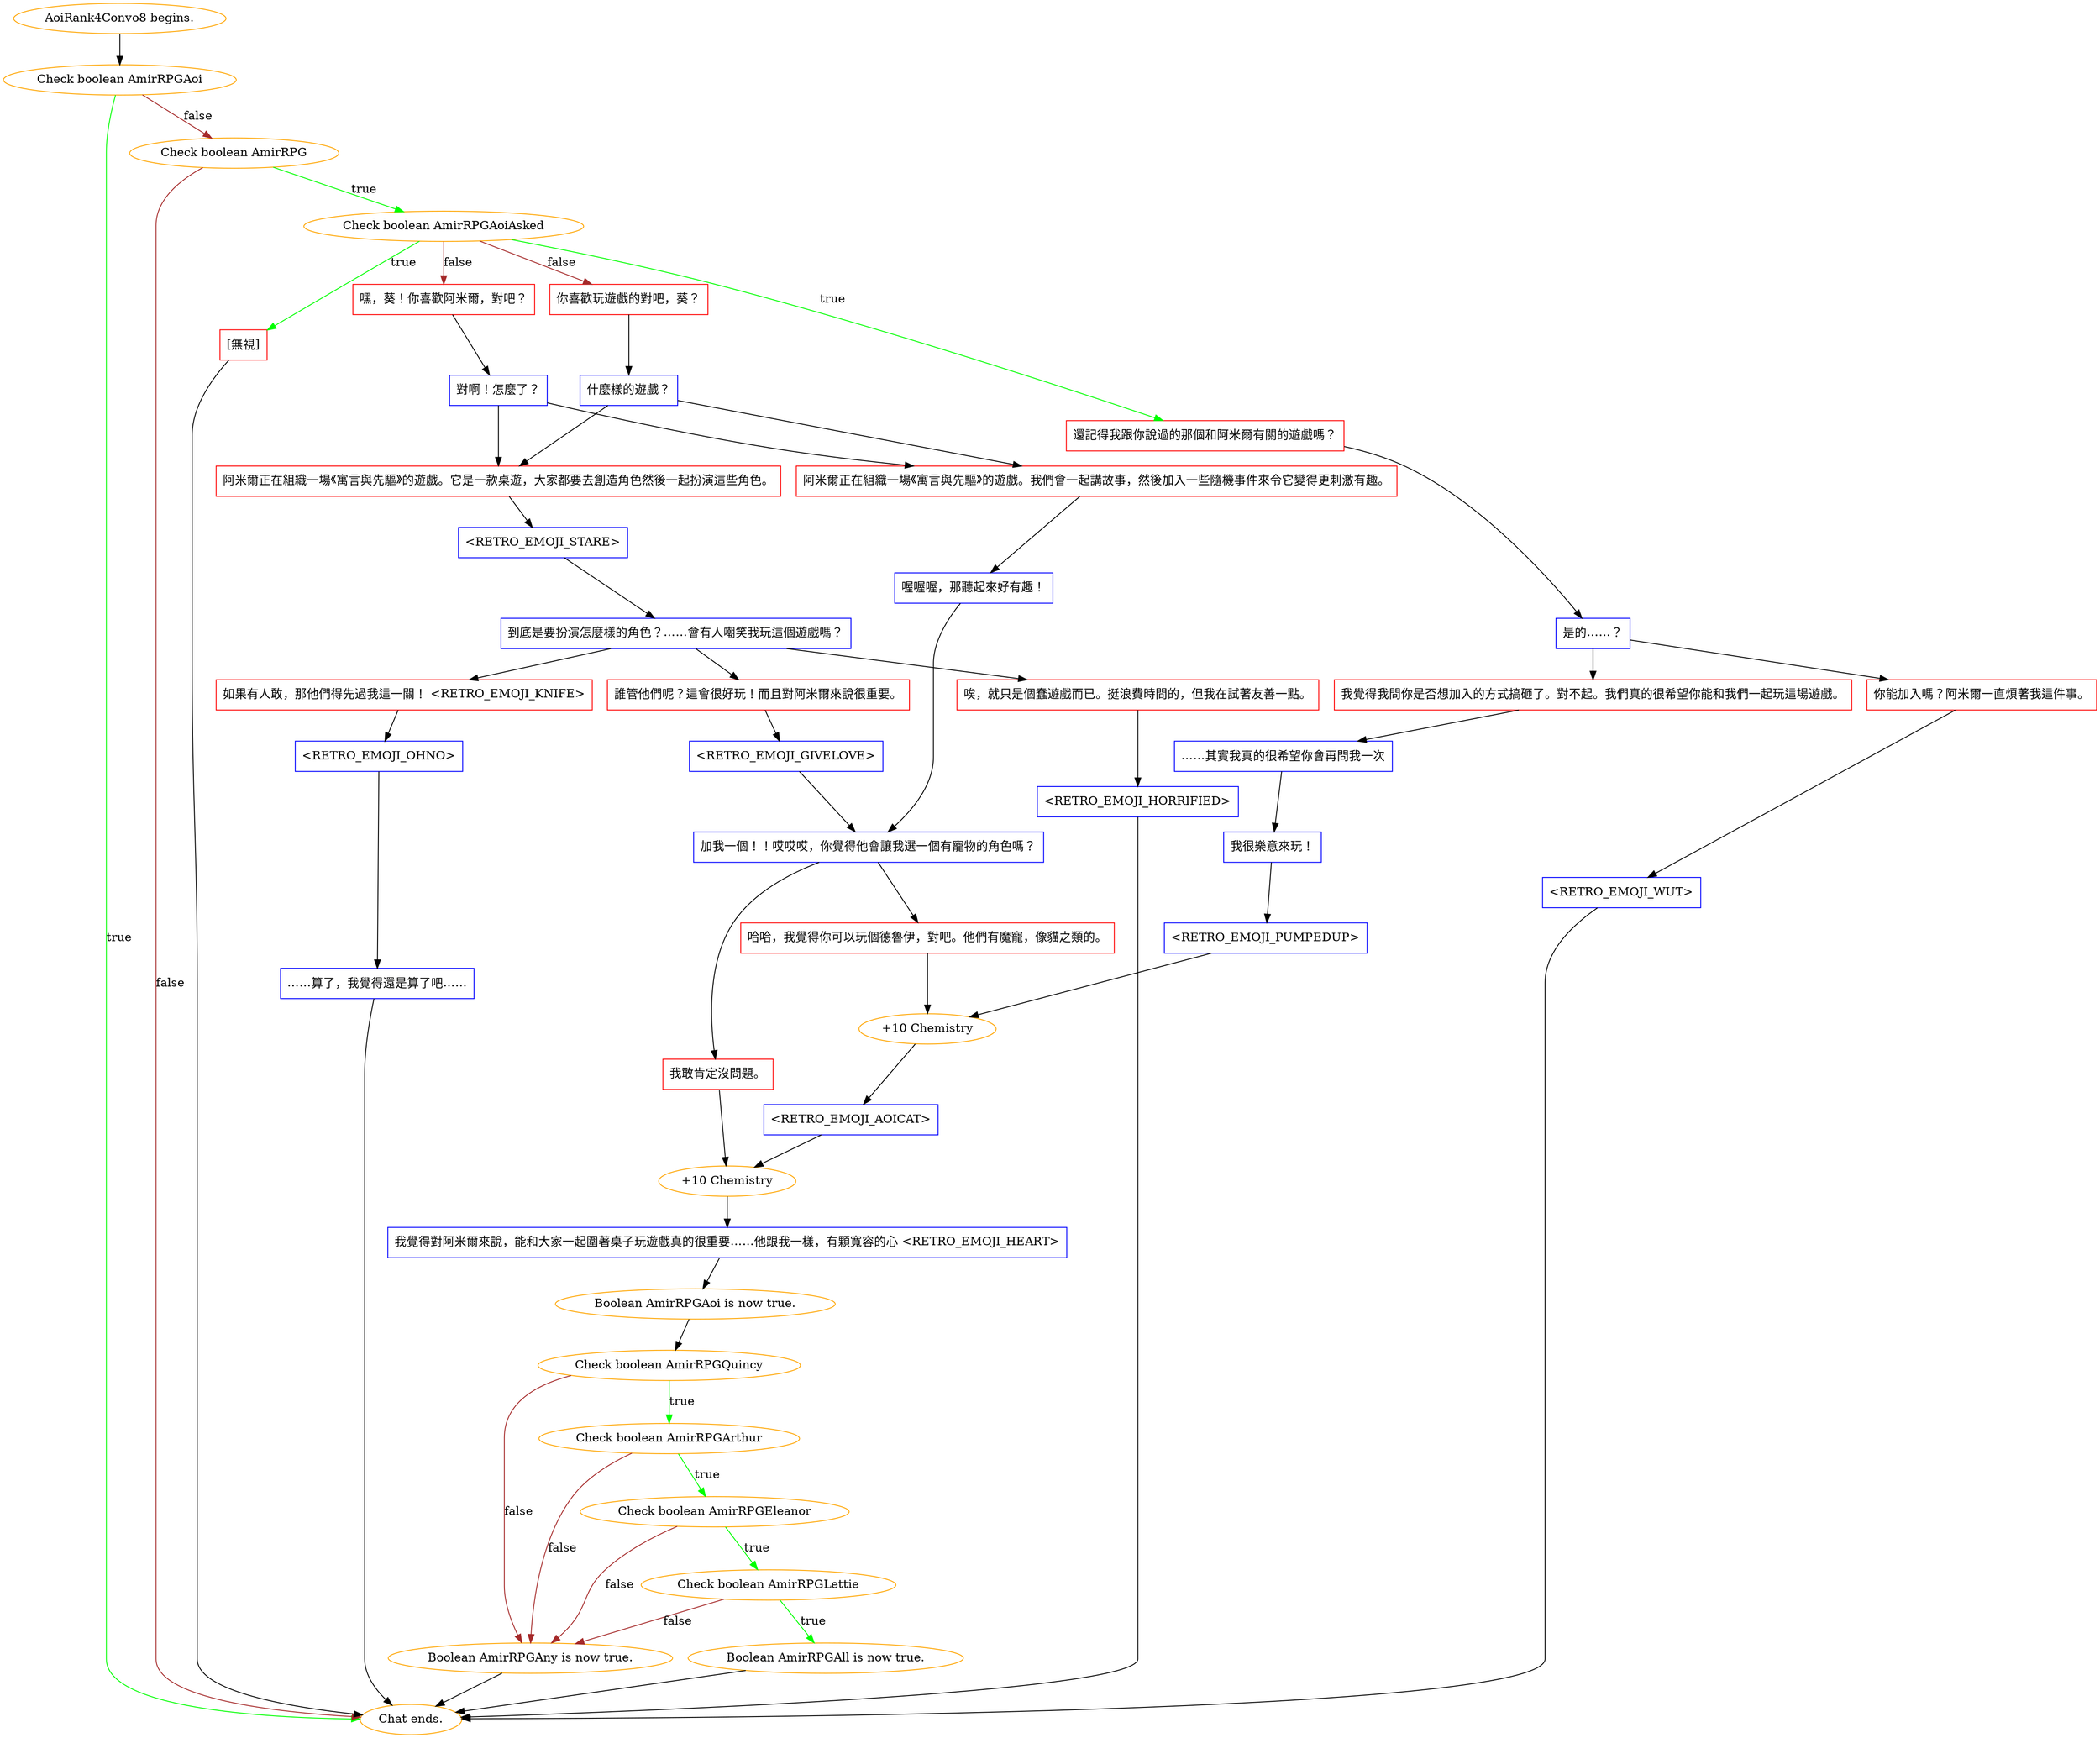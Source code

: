 digraph {
	"AoiRank4Convo8 begins." [color=orange];
		"AoiRank4Convo8 begins." -> j3630877685;
	j3630877685 [label="Check boolean AmirRPGAoi",color=orange];
		j3630877685 -> "Chat ends." [label=true,color=green];
		j3630877685 -> j1747703161 [label=false,color=brown];
	"Chat ends." [color=orange];
	j1747703161 [label="Check boolean AmirRPG",color=orange];
		j1747703161 -> j335162683 [label=true,color=green];
		j1747703161 -> "Chat ends." [label=false,color=brown];
	j335162683 [label="Check boolean AmirRPGAoiAsked",color=orange];
		j335162683 -> j1942441106 [label=true,color=green];
		j335162683 -> j1920036745 [label=true,color=green];
		j335162683 -> j2021728867 [label=false,color=brown];
		j335162683 -> j2770673451 [label=false,color=brown];
	j1942441106 [label="還記得我跟你說過的那個和阿米爾有關的遊戲嗎？",shape=box,color=red];
		j1942441106 -> j3333166337;
	j1920036745 [label="[無視]",shape=box,color=red];
		j1920036745 -> "Chat ends.";
	j2021728867 [label="嘿，葵！你喜歡阿米爾，對吧？",shape=box,color=red];
		j2021728867 -> j2017874615;
	j2770673451 [label="你喜歡玩遊戲的對吧，葵？",shape=box,color=red];
		j2770673451 -> j2993145531;
	j3333166337 [label="是的……？",shape=box,color=blue];
		j3333166337 -> j3391705097;
		j3333166337 -> j1371276502;
	j2017874615 [label="對啊！怎麼了？",shape=box,color=blue];
		j2017874615 -> j1915528833;
		j2017874615 -> j3538920079;
	j2993145531 [label="什麼樣的遊戲？",shape=box,color=blue];
		j2993145531 -> j1915528833;
		j2993145531 -> j3538920079;
	j3391705097 [label="我覺得我問你是否想加入的方式搞砸了。對不起。我們真的很希望你能和我們一起玩這場遊戲。",shape=box,color=red];
		j3391705097 -> j3889084443;
	j1371276502 [label="你能加入嗎？阿米爾一直煩著我這件事。",shape=box,color=red];
		j1371276502 -> j15359107;
	j1915528833 [label="阿米爾正在組織一場《寓言與先驅》的遊戲。它是一款桌遊，大家都要去創造角色然後一起扮演這些角色。",shape=box,color=red];
		j1915528833 -> j1788630111;
	j3538920079 [label="阿米爾正在組織一場《寓言與先驅》的遊戲。我們會一起講故事，然後加入一些隨機事件來令它變得更刺激有趣。",shape=box,color=red];
		j3538920079 -> j462926230;
	j3889084443 [label="……其實我真的很希望你會再問我一次",shape=box,color=blue];
		j3889084443 -> j2476199986;
	j15359107 [label="<RETRO_EMOJI_WUT>",shape=box,color=blue];
		j15359107 -> "Chat ends.";
	j1788630111 [label="<RETRO_EMOJI_STARE>",shape=box,color=blue];
		j1788630111 -> j3963757775;
	j462926230 [label="喔喔喔，那聽起來好有趣！",shape=box,color=blue];
		j462926230 -> j821828570;
	j2476199986 [label="我很樂意來玩！",shape=box,color=blue];
		j2476199986 -> j4256943424;
	j3963757775 [label="到底是要扮演怎麼樣的角色？……會有人嘲笑我玩這個遊戲嗎？",shape=box,color=blue];
		j3963757775 -> j1533377428;
		j3963757775 -> j2182482729;
		j3963757775 -> j4117877916;
	j821828570 [label="加我一個！！哎哎哎，你覺得他會讓我選一個有寵物的角色嗎？",shape=box,color=blue];
		j821828570 -> j1830369289;
		j821828570 -> j2546992216;
	j4256943424 [label="<RETRO_EMOJI_PUMPEDUP>",shape=box,color=blue];
		j4256943424 -> j3785260335;
	j1533377428 [label="唉，就只是個蠢遊戲而已。挺浪費時間的，但我在試著友善一點。",shape=box,color=red];
		j1533377428 -> j4081928315;
	j2182482729 [label="如果有人敢，那他們得先過我這一關！ <RETRO_EMOJI_KNIFE>",shape=box,color=red];
		j2182482729 -> j1600008001;
	j4117877916 [label="誰管他們呢？這會很好玩！而且對阿米爾來說很重要。",shape=box,color=red];
		j4117877916 -> j508042037;
	j1830369289 [label="哈哈，我覺得你可以玩個德魯伊，對吧。他們有魔寵，像貓之類的。",shape=box,color=red];
		j1830369289 -> j3785260335;
	j2546992216 [label="我敢肯定沒問題。",shape=box,color=red];
		j2546992216 -> j2192226464;
	j3785260335 [label="+10 Chemistry",color=orange];
		j3785260335 -> j20960056;
	j4081928315 [label="<RETRO_EMOJI_HORRIFIED>",shape=box,color=blue];
		j4081928315 -> "Chat ends.";
	j1600008001 [label="<RETRO_EMOJI_OHNO>",shape=box,color=blue];
		j1600008001 -> j1248256600;
	j508042037 [label="<RETRO_EMOJI_GIVELOVE>",shape=box,color=blue];
		j508042037 -> j821828570;
	j2192226464 [label="+10 Chemistry",color=orange];
		j2192226464 -> j987904353;
	j20960056 [label="<RETRO_EMOJI_AOICAT>",shape=box,color=blue];
		j20960056 -> j2192226464;
	j1248256600 [label="……算了，我覺得還是算了吧……",shape=box,color=blue];
		j1248256600 -> "Chat ends.";
	j987904353 [label="我覺得對阿米爾來說，能和大家一起圍著桌子玩遊戲真的很重要……他跟我一樣，有顆寬容的心 <RETRO_EMOJI_HEART>",shape=box,color=blue];
		j987904353 -> j546910623;
	j546910623 [label="Boolean AmirRPGAoi is now true.",color=orange];
		j546910623 -> j2400812162;
	j2400812162 [label="Check boolean AmirRPGQuincy",color=orange];
		j2400812162 -> j3150435516 [label=true,color=green];
		j2400812162 -> j1692268193 [label=false,color=brown];
	j3150435516 [label="Check boolean AmirRPGArthur",color=orange];
		j3150435516 -> j3356602255 [label=true,color=green];
		j3150435516 -> j1692268193 [label=false,color=brown];
	j1692268193 [label="Boolean AmirRPGAny is now true.",color=orange];
		j1692268193 -> "Chat ends.";
	j3356602255 [label="Check boolean AmirRPGEleanor",color=orange];
		j3356602255 -> j4187484636 [label=true,color=green];
		j3356602255 -> j1692268193 [label=false,color=brown];
	j4187484636 [label="Check boolean AmirRPGLettie",color=orange];
		j4187484636 -> j3798570005 [label=true,color=green];
		j4187484636 -> j1692268193 [label=false,color=brown];
	j3798570005 [label="Boolean AmirRPGAll is now true.",color=orange];
		j3798570005 -> "Chat ends.";
}